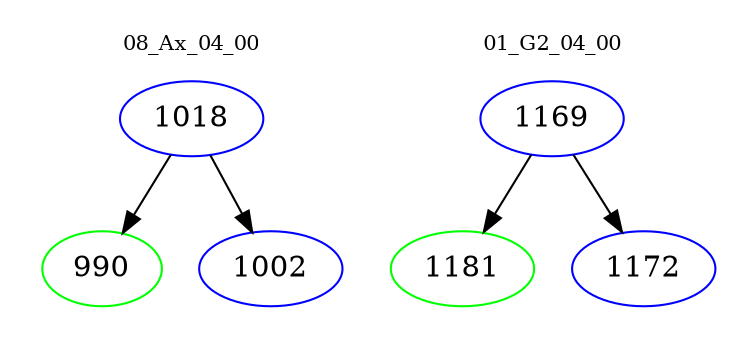 digraph{
subgraph cluster_0 {
color = white
label = "08_Ax_04_00";
fontsize=10;
T0_1018 [label="1018", color="blue"]
T0_1018 -> T0_990 [color="black"]
T0_990 [label="990", color="green"]
T0_1018 -> T0_1002 [color="black"]
T0_1002 [label="1002", color="blue"]
}
subgraph cluster_1 {
color = white
label = "01_G2_04_00";
fontsize=10;
T1_1169 [label="1169", color="blue"]
T1_1169 -> T1_1181 [color="black"]
T1_1181 [label="1181", color="green"]
T1_1169 -> T1_1172 [color="black"]
T1_1172 [label="1172", color="blue"]
}
}
